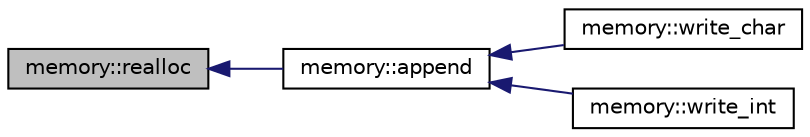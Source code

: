 digraph "memory::realloc"
{
  edge [fontname="Helvetica",fontsize="10",labelfontname="Helvetica",labelfontsize="10"];
  node [fontname="Helvetica",fontsize="10",shape=record];
  rankdir="LR";
  Node797 [label="memory::realloc",height=0.2,width=0.4,color="black", fillcolor="grey75", style="filled", fontcolor="black"];
  Node797 -> Node798 [dir="back",color="midnightblue",fontsize="10",style="solid",fontname="Helvetica"];
  Node798 [label="memory::append",height=0.2,width=0.4,color="black", fillcolor="white", style="filled",URL="$d8/d99/classmemory.html#a2ad10d7a4707651f6b101d919f8402ed"];
  Node798 -> Node799 [dir="back",color="midnightblue",fontsize="10",style="solid",fontname="Helvetica"];
  Node799 [label="memory::write_char",height=0.2,width=0.4,color="black", fillcolor="white", style="filled",URL="$d8/d99/classmemory.html#a3f1889e0a03fd3afbb15bc78084c6356"];
  Node798 -> Node800 [dir="back",color="midnightblue",fontsize="10",style="solid",fontname="Helvetica"];
  Node800 [label="memory::write_int",height=0.2,width=0.4,color="black", fillcolor="white", style="filled",URL="$d8/d99/classmemory.html#ad2bea2174f3f88051d259aa8b293bb4d"];
}
